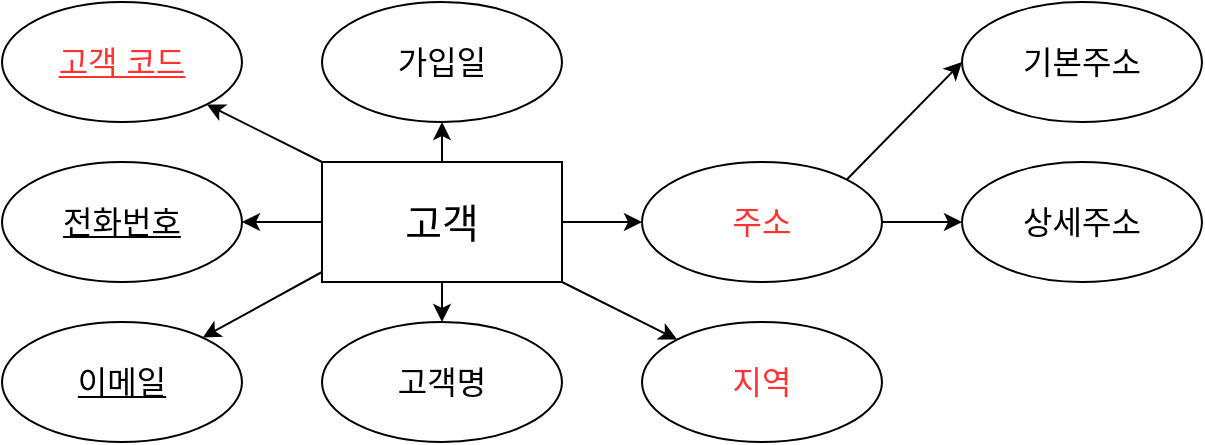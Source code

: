 <mxfile version="26.1.3">
  <diagram name="페이지-1" id="vSx0uqsL4xcAZqele08i">
    <mxGraphModel dx="1434" dy="746" grid="1" gridSize="10" guides="1" tooltips="1" connect="1" arrows="1" fold="1" page="1" pageScale="1" pageWidth="827" pageHeight="1169" math="0" shadow="0">
      <root>
        <mxCell id="0" />
        <mxCell id="1" parent="0" />
        <mxCell id="W-38GicQ1Ml4CvTCOR6f-23" value="&lt;font style=&quot;font-size: 20px;&quot;&gt;고객&lt;/font&gt;" style="rounded=0;whiteSpace=wrap;html=1;" vertex="1" parent="1">
          <mxGeometry x="180" y="330" width="120" height="60" as="geometry" />
        </mxCell>
        <mxCell id="W-38GicQ1Ml4CvTCOR6f-24" value="&lt;u&gt;전화번호&lt;/u&gt;" style="ellipse;whiteSpace=wrap;html=1;fontSize=16;" vertex="1" parent="1">
          <mxGeometry x="20" y="330" width="120" height="60" as="geometry" />
        </mxCell>
        <mxCell id="W-38GicQ1Ml4CvTCOR6f-25" value="&lt;u&gt;이메일&lt;/u&gt;" style="ellipse;whiteSpace=wrap;html=1;fontSize=16;" vertex="1" parent="1">
          <mxGeometry x="20" y="410" width="120" height="60" as="geometry" />
        </mxCell>
        <mxCell id="W-38GicQ1Ml4CvTCOR6f-26" value="고객명" style="ellipse;whiteSpace=wrap;html=1;fontSize=16;" vertex="1" parent="1">
          <mxGeometry x="180" y="410" width="120" height="60" as="geometry" />
        </mxCell>
        <mxCell id="W-38GicQ1Ml4CvTCOR6f-27" value="&lt;font style=&quot;color: rgb(255, 51, 51);&quot;&gt;지역&lt;/font&gt;" style="ellipse;whiteSpace=wrap;html=1;fontSize=16;" vertex="1" parent="1">
          <mxGeometry x="340" y="410" width="120" height="60" as="geometry" />
        </mxCell>
        <mxCell id="W-38GicQ1Ml4CvTCOR6f-28" value="&lt;font style=&quot;color: rgb(255, 51, 51);&quot;&gt;주소&lt;/font&gt;" style="ellipse;whiteSpace=wrap;html=1;fontSize=16;" vertex="1" parent="1">
          <mxGeometry x="340" y="330" width="120" height="60" as="geometry" />
        </mxCell>
        <mxCell id="W-38GicQ1Ml4CvTCOR6f-29" value="가입일" style="ellipse;whiteSpace=wrap;html=1;fontSize=16;" vertex="1" parent="1">
          <mxGeometry x="180" y="250" width="120" height="60" as="geometry" />
        </mxCell>
        <mxCell id="W-38GicQ1Ml4CvTCOR6f-30" value="&lt;font style=&quot;color: rgb(255, 51, 51);&quot;&gt;&lt;u&gt;고객 코드&lt;/u&gt;&lt;/font&gt;" style="ellipse;whiteSpace=wrap;html=1;fontSize=16;" vertex="1" parent="1">
          <mxGeometry x="20" y="250" width="120" height="60" as="geometry" />
        </mxCell>
        <mxCell id="W-38GicQ1Ml4CvTCOR6f-31" value="" style="endArrow=classic;html=1;rounded=0;" edge="1" parent="1" target="W-38GicQ1Ml4CvTCOR6f-30">
          <mxGeometry width="50" height="50" relative="1" as="geometry">
            <mxPoint x="180" y="330" as="sourcePoint" />
            <mxPoint x="230" y="280" as="targetPoint" />
          </mxGeometry>
        </mxCell>
        <mxCell id="W-38GicQ1Ml4CvTCOR6f-32" value="" style="endArrow=classic;html=1;rounded=0;entryX=1;entryY=0.5;entryDx=0;entryDy=0;" edge="1" parent="1" target="W-38GicQ1Ml4CvTCOR6f-24">
          <mxGeometry width="50" height="50" relative="1" as="geometry">
            <mxPoint x="180" y="360" as="sourcePoint" />
            <mxPoint x="230" y="310" as="targetPoint" />
          </mxGeometry>
        </mxCell>
        <mxCell id="W-38GicQ1Ml4CvTCOR6f-33" value="" style="endArrow=classic;html=1;rounded=0;entryX=0.5;entryY=1;entryDx=0;entryDy=0;" edge="1" parent="1" target="W-38GicQ1Ml4CvTCOR6f-29">
          <mxGeometry width="50" height="50" relative="1" as="geometry">
            <mxPoint x="240" y="330" as="sourcePoint" />
            <mxPoint x="290" y="280" as="targetPoint" />
          </mxGeometry>
        </mxCell>
        <mxCell id="W-38GicQ1Ml4CvTCOR6f-34" value="" style="endArrow=classic;html=1;rounded=0;entryX=0;entryY=0.5;entryDx=0;entryDy=0;" edge="1" parent="1" target="W-38GicQ1Ml4CvTCOR6f-28">
          <mxGeometry width="50" height="50" relative="1" as="geometry">
            <mxPoint x="300" y="360" as="sourcePoint" />
            <mxPoint x="350" y="310" as="targetPoint" />
          </mxGeometry>
        </mxCell>
        <mxCell id="W-38GicQ1Ml4CvTCOR6f-35" value="" style="endArrow=classic;html=1;rounded=0;" edge="1" parent="1" target="W-38GicQ1Ml4CvTCOR6f-25">
          <mxGeometry width="50" height="50" relative="1" as="geometry">
            <mxPoint x="180" y="385" as="sourcePoint" />
            <mxPoint x="230" y="335" as="targetPoint" />
          </mxGeometry>
        </mxCell>
        <mxCell id="W-38GicQ1Ml4CvTCOR6f-36" value="" style="endArrow=classic;html=1;rounded=0;entryX=0.5;entryY=0;entryDx=0;entryDy=0;" edge="1" parent="1" target="W-38GicQ1Ml4CvTCOR6f-26">
          <mxGeometry width="50" height="50" relative="1" as="geometry">
            <mxPoint x="240" y="390" as="sourcePoint" />
            <mxPoint x="290" y="340" as="targetPoint" />
          </mxGeometry>
        </mxCell>
        <mxCell id="W-38GicQ1Ml4CvTCOR6f-37" value="" style="endArrow=classic;html=1;rounded=0;" edge="1" parent="1" target="W-38GicQ1Ml4CvTCOR6f-27">
          <mxGeometry width="50" height="50" relative="1" as="geometry">
            <mxPoint x="300" y="390" as="sourcePoint" />
            <mxPoint x="350" y="340" as="targetPoint" />
          </mxGeometry>
        </mxCell>
        <mxCell id="W-38GicQ1Ml4CvTCOR6f-38" value="&lt;font style=&quot;color: rgb(0, 0, 0);&quot;&gt;상세주소&lt;/font&gt;" style="ellipse;whiteSpace=wrap;html=1;fontSize=16;strokeColor=#000000;" vertex="1" parent="1">
          <mxGeometry x="500" y="330" width="120" height="60" as="geometry" />
        </mxCell>
        <mxCell id="W-38GicQ1Ml4CvTCOR6f-39" value="&lt;font style=&quot;color: rgb(0, 0, 0);&quot;&gt;기본주소&lt;/font&gt;" style="ellipse;whiteSpace=wrap;html=1;fontSize=16;strokeColor=#000000;" vertex="1" parent="1">
          <mxGeometry x="500" y="250" width="120" height="60" as="geometry" />
        </mxCell>
        <mxCell id="W-38GicQ1Ml4CvTCOR6f-40" value="" style="endArrow=classic;html=1;rounded=0;exitX=1;exitY=0;exitDx=0;exitDy=0;" edge="1" parent="1" source="W-38GicQ1Ml4CvTCOR6f-28">
          <mxGeometry width="50" height="50" relative="1" as="geometry">
            <mxPoint x="450" y="330" as="sourcePoint" />
            <mxPoint x="500" y="280" as="targetPoint" />
          </mxGeometry>
        </mxCell>
        <mxCell id="W-38GicQ1Ml4CvTCOR6f-41" value="" style="endArrow=classic;html=1;rounded=0;entryX=0;entryY=0.5;entryDx=0;entryDy=0;" edge="1" parent="1" target="W-38GicQ1Ml4CvTCOR6f-38">
          <mxGeometry width="50" height="50" relative="1" as="geometry">
            <mxPoint x="460" y="360" as="sourcePoint" />
            <mxPoint x="510" y="310" as="targetPoint" />
          </mxGeometry>
        </mxCell>
      </root>
    </mxGraphModel>
  </diagram>
</mxfile>
